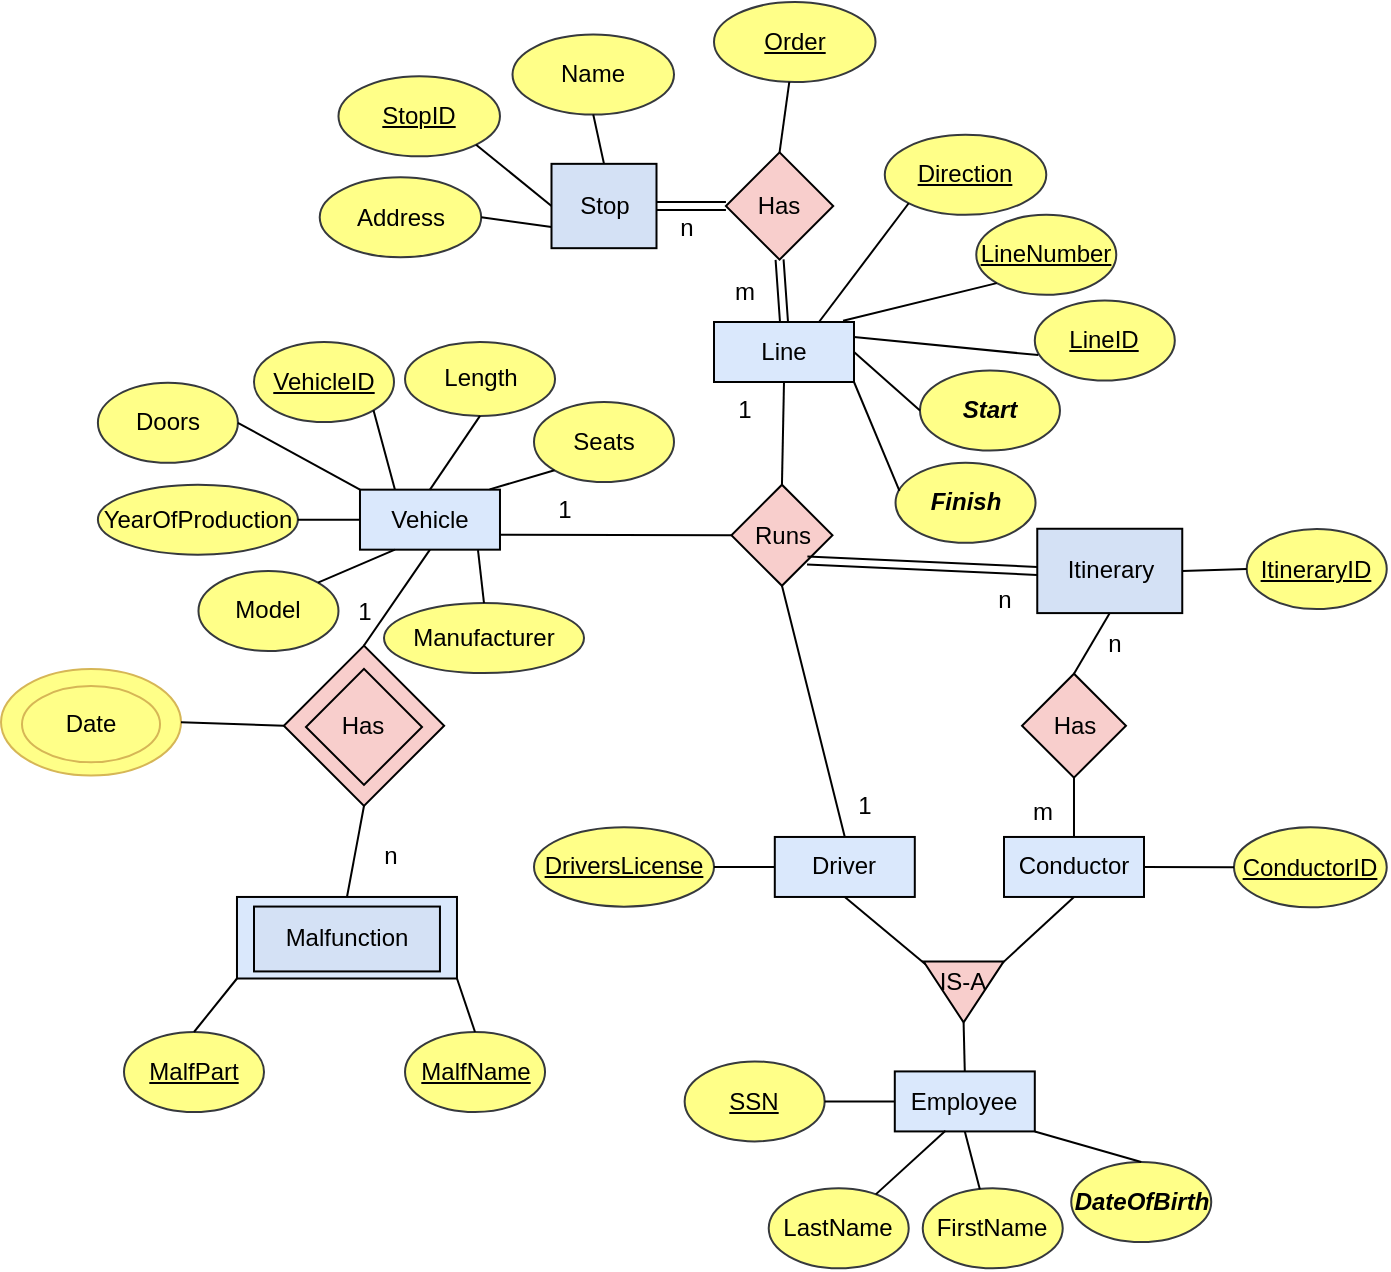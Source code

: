 <mxfile version="20.5.3" type="github">
  <diagram name="Page-1" id="74e2e168-ea6b-b213-b513-2b3c1d86103e">
    <mxGraphModel dx="1325" dy="723" grid="1" gridSize="10" guides="1" tooltips="1" connect="1" arrows="0" fold="1" page="1" pageScale="1" pageWidth="1600" pageHeight="1200" background="#ffffff" math="0" shadow="0">
      <root>
        <mxCell id="0" />
        <mxCell id="1" parent="0" />
        <mxCell id="HmJBXzKP4UorLu8lC6kb-36" value="" style="whiteSpace=wrap;html=1;aspect=fixed;fillColor=#f8cecc;rotation=45;strokeColor=default;" parent="1" vertex="1">
          <mxGeometry x="416.66" y="473.51" width="56.67" height="56.67" as="geometry" />
        </mxCell>
        <mxCell id="HmJBXzKP4UorLu8lC6kb-35" value="" style="rounded=0;whiteSpace=wrap;html=1;fillColor=#dae8fc;strokeColor=default;" parent="1" vertex="1">
          <mxGeometry x="381.49" y="587.48" width="110" height="40.77" as="geometry" />
        </mxCell>
        <mxCell id="q-5dR2rf6Rrt_ZmlFBHn-15" value="" style="ellipse;whiteSpace=wrap;html=1;fillColor=#FFFF88;strokeColor=#d6b656;" parent="1" vertex="1">
          <mxGeometry x="263.51" y="473.51" width="90" height="53.26" as="geometry" />
        </mxCell>
        <mxCell id="RQqygvgA-cGsSz0pc4jh-1" value="&lt;div&gt;Vehicle&lt;/div&gt;" style="rounded=0;whiteSpace=wrap;html=1;fillColor=#dae8fc;strokeColor=default;" parent="1" vertex="1">
          <mxGeometry x="442.99" y="383.83" width="70" height="30" as="geometry" />
        </mxCell>
        <mxCell id="RQqygvgA-cGsSz0pc4jh-5" value="&lt;div&gt;Driver&lt;/div&gt;" style="rounded=0;whiteSpace=wrap;html=1;fillColor=#dae8fc;strokeColor=default;" parent="1" vertex="1">
          <mxGeometry x="650.4" y="557.48" width="70" height="30" as="geometry" />
        </mxCell>
        <mxCell id="RQqygvgA-cGsSz0pc4jh-11" value="&lt;div&gt;Line&lt;/div&gt;" style="rounded=0;whiteSpace=wrap;html=1;fillColor=#dae8fc;strokeColor=default;" parent="1" vertex="1">
          <mxGeometry x="620" y="300" width="70" height="30" as="geometry" />
        </mxCell>
        <mxCell id="0TpY3zneYbciwW2qCHmm-39" value="" style="shape=link;html=1;rounded=0;exitX=1;exitY=0.5;exitDx=0;exitDy=0;entryX=0;entryY=1;entryDx=0;entryDy=0;" parent="1" source="0TpY3zneYbciwW2qCHmm-101" target="0TpY3zneYbciwW2qCHmm-139" edge="1">
          <mxGeometry width="100" relative="1" as="geometry">
            <mxPoint x="718.65" y="165.53" as="sourcePoint" />
            <mxPoint x="580" y="180" as="targetPoint" />
          </mxGeometry>
        </mxCell>
        <mxCell id="0TpY3zneYbciwW2qCHmm-51" value="n" style="text;html=1;align=center;verticalAlign=middle;resizable=0;points=[];autosize=1;strokeColor=none;fillColor=none;" parent="1" vertex="1">
          <mxGeometry x="591.25" y="237.66" width="30" height="30" as="geometry" />
        </mxCell>
        <mxCell id="0TpY3zneYbciwW2qCHmm-54" value="m" style="text;html=1;align=center;verticalAlign=middle;resizable=0;points=[];autosize=1;strokeColor=none;fillColor=none;" parent="1" vertex="1">
          <mxGeometry x="620.4" y="270.0" width="30" height="30" as="geometry" />
        </mxCell>
        <mxCell id="0TpY3zneYbciwW2qCHmm-87" value="Itinerary" style="rounded=0;whiteSpace=wrap;html=1;fillColor=#D4E1F5;" parent="1" vertex="1">
          <mxGeometry x="781.63" y="403.38" width="72.5" height="42.17" as="geometry" />
        </mxCell>
        <mxCell id="0TpY3zneYbciwW2qCHmm-93" value="Malfunction" style="rounded=0;whiteSpace=wrap;html=1;fillColor=#D4E1F5;" parent="1" vertex="1">
          <mxGeometry x="390.0" y="592.28" width="92.98" height="32.43" as="geometry" />
        </mxCell>
        <mxCell id="0TpY3zneYbciwW2qCHmm-101" value="Stop" style="rounded=0;whiteSpace=wrap;html=1;fillColor=#D4E1F5;" parent="1" vertex="1">
          <mxGeometry x="538.75" y="220.92" width="52.5" height="42.17" as="geometry" />
        </mxCell>
        <mxCell id="0TpY3zneYbciwW2qCHmm-136" value="" style="whiteSpace=wrap;html=1;aspect=fixed;fillColor=#f8cecc;rotation=45;strokeColor=default;" parent="1" vertex="1">
          <mxGeometry x="636.11" y="388.76" width="35.73" height="35.73" as="geometry" />
        </mxCell>
        <mxCell id="0TpY3zneYbciwW2qCHmm-137" value="Runs" style="text;html=1;align=center;verticalAlign=middle;resizable=0;points=[];autosize=1;strokeColor=none;fillColor=none;" parent="1" vertex="1">
          <mxGeometry x="628.97" y="391.62" width="50" height="30" as="geometry" />
        </mxCell>
        <mxCell id="0TpY3zneYbciwW2qCHmm-139" value="" style="whiteSpace=wrap;html=1;aspect=fixed;fillColor=#f8cecc;rotation=45;strokeColor=default;" parent="1" vertex="1">
          <mxGeometry x="633.82" y="223.04" width="37.93" height="37.93" as="geometry" />
        </mxCell>
        <mxCell id="0TpY3zneYbciwW2qCHmm-142" value="Has" style="text;html=1;align=center;verticalAlign=middle;resizable=0;points=[];autosize=1;strokeColor=none;fillColor=none;" parent="1" vertex="1">
          <mxGeometry x="631.84" y="227.01" width="40" height="30" as="geometry" />
        </mxCell>
        <mxCell id="0TpY3zneYbciwW2qCHmm-144" value="" style="whiteSpace=wrap;html=1;aspect=fixed;fillColor=#f8cecc;rotation=45;strokeColor=default;" parent="1" vertex="1">
          <mxGeometry x="424.48" y="481.95" width="41.03" height="41.03" as="geometry" />
        </mxCell>
        <mxCell id="0TpY3zneYbciwW2qCHmm-146" value="Has" style="text;html=1;align=center;verticalAlign=middle;resizable=0;points=[];autosize=1;strokeColor=none;fillColor=none;" parent="1" vertex="1">
          <mxGeometry x="424.48" y="486.84" width="40" height="30" as="geometry" />
        </mxCell>
        <mxCell id="0TpY3zneYbciwW2qCHmm-174" value="&lt;u&gt;MalfPart&lt;/u&gt;" style="ellipse;whiteSpace=wrap;html=1;fillColor=#ffff88;strokeColor=#36393d;" parent="1" vertex="1">
          <mxGeometry x="325.0" y="655.0" width="70" height="40" as="geometry" />
        </mxCell>
        <mxCell id="0TpY3zneYbciwW2qCHmm-176" value="" style="endArrow=none;html=1;rounded=0;entryX=0;entryY=1;entryDx=0;entryDy=0;exitX=0.5;exitY=0;exitDx=0;exitDy=0;" parent="1" source="0TpY3zneYbciwW2qCHmm-174" target="HmJBXzKP4UorLu8lC6kb-35" edge="1">
          <mxGeometry width="50" height="50" relative="1" as="geometry">
            <mxPoint x="360" y="680" as="sourcePoint" />
            <mxPoint x="330" y="640" as="targetPoint" />
          </mxGeometry>
        </mxCell>
        <mxCell id="0TpY3zneYbciwW2qCHmm-177" value="&lt;u&gt;MalfName&lt;/u&gt;" style="ellipse;whiteSpace=wrap;html=1;fillColor=#ffff88;strokeColor=#36393d;" parent="1" vertex="1">
          <mxGeometry x="465.51" y="655.0" width="70" height="40" as="geometry" />
        </mxCell>
        <mxCell id="0TpY3zneYbciwW2qCHmm-179" value="" style="endArrow=none;html=1;rounded=0;entryX=1;entryY=1;entryDx=0;entryDy=0;exitX=0.5;exitY=0;exitDx=0;exitDy=0;" parent="1" source="0TpY3zneYbciwW2qCHmm-177" target="HmJBXzKP4UorLu8lC6kb-35" edge="1">
          <mxGeometry width="50" height="50" relative="1" as="geometry">
            <mxPoint x="434.59" y="768.58" as="sourcePoint" />
            <mxPoint x="466.67" y="775.56" as="targetPoint" />
          </mxGeometry>
        </mxCell>
        <mxCell id="0TpY3zneYbciwW2qCHmm-207" value="&lt;u&gt;VehicleID&lt;/u&gt;" style="ellipse;whiteSpace=wrap;html=1;fillColor=#ffff88;strokeColor=#36393d;" parent="1" vertex="1">
          <mxGeometry x="390.0" y="310.0" width="70" height="40" as="geometry" />
        </mxCell>
        <mxCell id="0TpY3zneYbciwW2qCHmm-209" value="" style="endArrow=none;html=1;rounded=0;exitX=1;exitY=1;exitDx=0;exitDy=0;entryX=0.25;entryY=0;entryDx=0;entryDy=0;" parent="1" source="0TpY3zneYbciwW2qCHmm-207" target="RQqygvgA-cGsSz0pc4jh-1" edge="1">
          <mxGeometry width="50" height="50" relative="1" as="geometry">
            <mxPoint x="399.69" y="432.73" as="sourcePoint" />
            <mxPoint x="180" y="320" as="targetPoint" />
          </mxGeometry>
        </mxCell>
        <mxCell id="0TpY3zneYbciwW2qCHmm-210" value="Doors" style="ellipse;whiteSpace=wrap;html=1;fillColor=#ffff88;strokeColor=#36393d;" parent="1" vertex="1">
          <mxGeometry x="311.95" y="330.39" width="70" height="40" as="geometry" />
        </mxCell>
        <mxCell id="0TpY3zneYbciwW2qCHmm-212" value="" style="endArrow=none;html=1;rounded=0;exitX=1;exitY=0.5;exitDx=0;exitDy=0;entryX=0;entryY=0;entryDx=0;entryDy=0;" parent="1" source="0TpY3zneYbciwW2qCHmm-210" target="RQqygvgA-cGsSz0pc4jh-1" edge="1">
          <mxGeometry width="50" height="50" relative="1" as="geometry">
            <mxPoint x="534.95" y="436.18" as="sourcePoint" />
            <mxPoint x="500" y="380" as="targetPoint" />
          </mxGeometry>
        </mxCell>
        <mxCell id="0TpY3zneYbciwW2qCHmm-213" value="YearOfProduction" style="ellipse;whiteSpace=wrap;html=1;fillColor=#ffff88;strokeColor=#36393d;" parent="1" vertex="1">
          <mxGeometry x="311.95" y="381.33" width="100" height="35" as="geometry" />
        </mxCell>
        <mxCell id="0TpY3zneYbciwW2qCHmm-215" value="" style="endArrow=none;html=1;rounded=0;entryX=0;entryY=0.5;entryDx=0;entryDy=0;exitX=1;exitY=0.5;exitDx=0;exitDy=0;" parent="1" source="0TpY3zneYbciwW2qCHmm-213" target="RQqygvgA-cGsSz0pc4jh-1" edge="1">
          <mxGeometry width="50" height="50" relative="1" as="geometry">
            <mxPoint x="370" y="430" as="sourcePoint" />
            <mxPoint x="520" y="410" as="targetPoint" />
          </mxGeometry>
        </mxCell>
        <mxCell id="0TpY3zneYbciwW2qCHmm-216" value="Length" style="ellipse;whiteSpace=wrap;html=1;fillColor=#ffff88;strokeColor=#36393d;" parent="1" vertex="1">
          <mxGeometry x="465.51" y="310" width="75" height="36.96" as="geometry" />
        </mxCell>
        <mxCell id="0TpY3zneYbciwW2qCHmm-218" value="" style="endArrow=none;html=1;rounded=0;entryX=0.5;entryY=0;entryDx=0;entryDy=0;exitX=0.5;exitY=1;exitDx=0;exitDy=0;" parent="1" source="0TpY3zneYbciwW2qCHmm-216" target="RQqygvgA-cGsSz0pc4jh-1" edge="1">
          <mxGeometry width="50" height="50" relative="1" as="geometry">
            <mxPoint x="450" y="320" as="sourcePoint" />
            <mxPoint x="370" y="460" as="targetPoint" />
          </mxGeometry>
        </mxCell>
        <mxCell id="0TpY3zneYbciwW2qCHmm-219" value="Seats" style="ellipse;whiteSpace=wrap;html=1;fillColor=#ffff88;strokeColor=#36393d;" parent="1" vertex="1">
          <mxGeometry x="530.0" y="340" width="70" height="40" as="geometry" />
        </mxCell>
        <mxCell id="0TpY3zneYbciwW2qCHmm-221" value="" style="endArrow=none;html=1;rounded=0;exitX=0;exitY=1;exitDx=0;exitDy=0;entryX=0.926;entryY=-0.005;entryDx=0;entryDy=0;entryPerimeter=0;" parent="1" source="0TpY3zneYbciwW2qCHmm-219" target="RQqygvgA-cGsSz0pc4jh-1" edge="1">
          <mxGeometry width="50" height="50" relative="1" as="geometry">
            <mxPoint x="525.17" y="363.87" as="sourcePoint" />
            <mxPoint x="510" y="440" as="targetPoint" />
          </mxGeometry>
        </mxCell>
        <mxCell id="0TpY3zneYbciwW2qCHmm-222" value="Model" style="ellipse;whiteSpace=wrap;html=1;fillColor=#ffff88;strokeColor=#36393d;" parent="1" vertex="1">
          <mxGeometry x="362.24" y="424.49" width="70" height="40" as="geometry" />
        </mxCell>
        <mxCell id="0TpY3zneYbciwW2qCHmm-224" value="" style="endArrow=none;html=1;rounded=0;exitX=1;exitY=0;exitDx=0;exitDy=0;entryX=0.25;entryY=1;entryDx=0;entryDy=0;" parent="1" source="0TpY3zneYbciwW2qCHmm-222" target="RQqygvgA-cGsSz0pc4jh-1" edge="1">
          <mxGeometry width="50" height="50" relative="1" as="geometry">
            <mxPoint x="469.49" y="307.77" as="sourcePoint" />
            <mxPoint x="530.49" y="300.27" as="targetPoint" />
          </mxGeometry>
        </mxCell>
        <mxCell id="0TpY3zneYbciwW2qCHmm-228" value="&lt;u&gt;LineID&lt;/u&gt;" style="ellipse;whiteSpace=wrap;html=1;fillColor=#ffff88;strokeColor=#36393d;" parent="1" vertex="1">
          <mxGeometry x="780.4" y="289.24" width="70" height="40" as="geometry" />
        </mxCell>
        <mxCell id="0TpY3zneYbciwW2qCHmm-230" value="" style="endArrow=none;html=1;rounded=0;exitX=0.025;exitY=0.683;exitDx=0;exitDy=0;exitPerimeter=0;entryX=1;entryY=0.25;entryDx=0;entryDy=0;" parent="1" source="0TpY3zneYbciwW2qCHmm-228" target="RQqygvgA-cGsSz0pc4jh-11" edge="1">
          <mxGeometry width="50" height="50" relative="1" as="geometry">
            <mxPoint x="1021.3" y="316.19" as="sourcePoint" />
            <mxPoint x="990" y="330" as="targetPoint" />
          </mxGeometry>
        </mxCell>
        <mxCell id="0TpY3zneYbciwW2qCHmm-231" value="&lt;i&gt;&lt;b&gt;Start&lt;/b&gt;&lt;/i&gt;" style="ellipse;whiteSpace=wrap;html=1;fillColor=#ffff88;strokeColor=#36393d;" parent="1" vertex="1">
          <mxGeometry x="722.99" y="324.24" width="70" height="40" as="geometry" />
        </mxCell>
        <mxCell id="0TpY3zneYbciwW2qCHmm-235" value="" style="endArrow=none;html=1;rounded=0;exitX=1;exitY=0.5;exitDx=0;exitDy=0;entryX=0;entryY=0.5;entryDx=0;entryDy=0;" parent="1" source="RQqygvgA-cGsSz0pc4jh-11" target="0TpY3zneYbciwW2qCHmm-231" edge="1">
          <mxGeometry width="50" height="50" relative="1" as="geometry">
            <mxPoint x="1007.5" y="371.03" as="sourcePoint" />
            <mxPoint x="892.045" y="492.77" as="targetPoint" />
          </mxGeometry>
        </mxCell>
        <mxCell id="0TpY3zneYbciwW2qCHmm-236" value="&lt;i&gt;&lt;b&gt;Finish&lt;/b&gt;&lt;/i&gt;" style="ellipse;whiteSpace=wrap;html=1;fillColor=#ffff88;strokeColor=#36393d;" parent="1" vertex="1">
          <mxGeometry x="710.77" y="370.39" width="70" height="40" as="geometry" />
        </mxCell>
        <mxCell id="0TpY3zneYbciwW2qCHmm-238" value="" style="endArrow=none;html=1;rounded=0;exitX=1;exitY=1;exitDx=0;exitDy=0;entryX=0.028;entryY=0.352;entryDx=0;entryDy=0;entryPerimeter=0;" parent="1" source="RQqygvgA-cGsSz0pc4jh-11" target="0TpY3zneYbciwW2qCHmm-236" edge="1">
          <mxGeometry width="50" height="50" relative="1" as="geometry">
            <mxPoint x="1007.5" y="386.03" as="sourcePoint" />
            <mxPoint x="1047.5" y="432.77" as="targetPoint" />
          </mxGeometry>
        </mxCell>
        <mxCell id="0TpY3zneYbciwW2qCHmm-239" value="Address" style="ellipse;whiteSpace=wrap;html=1;fillColor=#ffff88;strokeColor=#36393d;" parent="1" vertex="1">
          <mxGeometry x="422.86" y="227.66" width="80.75" height="40" as="geometry" />
        </mxCell>
        <mxCell id="0TpY3zneYbciwW2qCHmm-242" value="" style="endArrow=none;html=1;rounded=0;entryX=0;entryY=0.75;entryDx=0;entryDy=0;exitX=1;exitY=0.5;exitDx=0;exitDy=0;" parent="1" source="0TpY3zneYbciwW2qCHmm-239" target="0TpY3zneYbciwW2qCHmm-101" edge="1">
          <mxGeometry width="50" height="50" relative="1" as="geometry">
            <mxPoint x="569.86" y="298.23" as="sourcePoint" />
            <mxPoint x="531.17" y="247.518" as="targetPoint" />
            <Array as="points" />
          </mxGeometry>
        </mxCell>
        <mxCell id="0TpY3zneYbciwW2qCHmm-245" value="Name" style="ellipse;whiteSpace=wrap;html=1;fillColor=#ffff88;strokeColor=#36393d;" parent="1" vertex="1">
          <mxGeometry x="519.25" y="156.28" width="80.75" height="40" as="geometry" />
        </mxCell>
        <mxCell id="0TpY3zneYbciwW2qCHmm-246" value="" style="endArrow=none;html=1;rounded=0;exitX=0.5;exitY=1;exitDx=0;exitDy=0;entryX=0.5;entryY=0;entryDx=0;entryDy=0;" parent="1" source="0TpY3zneYbciwW2qCHmm-245" target="0TpY3zneYbciwW2qCHmm-101" edge="1">
          <mxGeometry width="50" height="50" relative="1" as="geometry">
            <mxPoint x="606.545" y="172.21" as="sourcePoint" />
            <mxPoint x="581.17" y="202.49" as="targetPoint" />
          </mxGeometry>
        </mxCell>
        <mxCell id="0TpY3zneYbciwW2qCHmm-252" value="&lt;u&gt;LineNumber&lt;/u&gt;" style="ellipse;whiteSpace=wrap;html=1;fillColor=#ffff88;strokeColor=#36393d;" parent="1" vertex="1">
          <mxGeometry x="751.14" y="246.42" width="70" height="40" as="geometry" />
        </mxCell>
        <mxCell id="0TpY3zneYbciwW2qCHmm-254" value="" style="endArrow=none;html=1;rounded=0;exitX=0.922;exitY=-0.02;exitDx=0;exitDy=0;entryX=0;entryY=1;entryDx=0;entryDy=0;exitPerimeter=0;" parent="1" source="RQqygvgA-cGsSz0pc4jh-11" target="0TpY3zneYbciwW2qCHmm-252" edge="1">
          <mxGeometry width="50" height="50" relative="1" as="geometry">
            <mxPoint x="990.0" y="356.03" as="sourcePoint" />
            <mxPoint x="1017.5" y="282.77" as="targetPoint" />
          </mxGeometry>
        </mxCell>
        <mxCell id="d3BmBWNLOanZxxIphsaY-26" value="1" style="text;html=1;align=center;verticalAlign=middle;resizable=0;points=[];autosize=1;strokeColor=none;fillColor=none;" parent="1" vertex="1">
          <mxGeometry x="620" y="329.24" width="30" height="30" as="geometry" />
        </mxCell>
        <mxCell id="d3BmBWNLOanZxxIphsaY-28" value="1" style="text;html=1;align=center;verticalAlign=middle;resizable=0;points=[];autosize=1;strokeColor=none;fillColor=none;" parent="1" vertex="1">
          <mxGeometry x="680.4" y="527.48" width="30" height="30" as="geometry" />
        </mxCell>
        <mxCell id="d3BmBWNLOanZxxIphsaY-32" value="1" style="text;html=1;align=center;verticalAlign=middle;resizable=0;points=[];autosize=1;strokeColor=none;fillColor=none;" parent="1" vertex="1">
          <mxGeometry x="530" y="379.09" width="30" height="30" as="geometry" />
        </mxCell>
        <mxCell id="d3BmBWNLOanZxxIphsaY-34" value="Date" style="ellipse;whiteSpace=wrap;html=1;fillColor=#FFFF88;strokeColor=#d6b656;" parent="1" vertex="1">
          <mxGeometry x="274" y="482.06" width="69.02" height="38.02" as="geometry" />
        </mxCell>
        <mxCell id="q-5dR2rf6Rrt_ZmlFBHn-3" value="&lt;u&gt;StopID&lt;/u&gt;" style="ellipse;whiteSpace=wrap;html=1;fillColor=#ffff88;strokeColor=#36393d;" parent="1" vertex="1">
          <mxGeometry x="432.24" y="177.13" width="80.75" height="40" as="geometry" />
        </mxCell>
        <mxCell id="q-5dR2rf6Rrt_ZmlFBHn-4" value="" style="endArrow=none;html=1;rounded=0;exitX=1;exitY=1;exitDx=0;exitDy=0;entryX=0;entryY=0.5;entryDx=0;entryDy=0;" parent="1" source="q-5dR2rf6Rrt_ZmlFBHn-3" target="0TpY3zneYbciwW2qCHmm-101" edge="1">
          <mxGeometry width="50" height="50" relative="1" as="geometry">
            <mxPoint x="411.17" y="152.49" as="sourcePoint" />
            <mxPoint x="510.62" y="236.28" as="targetPoint" />
          </mxGeometry>
        </mxCell>
        <mxCell id="q-5dR2rf6Rrt_ZmlFBHn-5" value="&lt;u&gt;Direction&lt;/u&gt;" style="ellipse;whiteSpace=wrap;html=1;fillColor=#ffff88;strokeColor=#36393d;" parent="1" vertex="1">
          <mxGeometry x="705.39" y="206.42" width="80.75" height="40" as="geometry" />
        </mxCell>
        <mxCell id="q-5dR2rf6Rrt_ZmlFBHn-6" value="" style="endArrow=none;html=1;rounded=0;exitX=0;exitY=1;exitDx=0;exitDy=0;entryX=0.75;entryY=0;entryDx=0;entryDy=0;" parent="1" source="q-5dR2rf6Rrt_ZmlFBHn-5" target="RQqygvgA-cGsSz0pc4jh-11" edge="1">
          <mxGeometry width="50" height="50" relative="1" as="geometry">
            <mxPoint x="730" y="250" as="sourcePoint" />
            <mxPoint x="824.545" y="330" as="targetPoint" />
          </mxGeometry>
        </mxCell>
        <mxCell id="q-5dR2rf6Rrt_ZmlFBHn-25" value="&lt;u&gt;Order&lt;/u&gt;" style="ellipse;whiteSpace=wrap;html=1;fillColor=#ffff88;strokeColor=#36393d;" parent="1" vertex="1">
          <mxGeometry x="620" y="140" width="80.75" height="40" as="geometry" />
        </mxCell>
        <mxCell id="q-5dR2rf6Rrt_ZmlFBHn-26" value="" style="endArrow=none;html=1;rounded=0;entryX=0;entryY=0;entryDx=0;entryDy=0;" parent="1" source="q-5dR2rf6Rrt_ZmlFBHn-25" target="0TpY3zneYbciwW2qCHmm-139" edge="1">
          <mxGeometry width="50" height="50" relative="1" as="geometry">
            <mxPoint x="850" y="220" as="sourcePoint" />
            <mxPoint x="946.299" y="191.172" as="targetPoint" />
          </mxGeometry>
        </mxCell>
        <mxCell id="q-5dR2rf6Rrt_ZmlFBHn-42" value="" style="endArrow=none;html=1;rounded=0;exitX=1;exitY=0.75;exitDx=0;exitDy=0;entryX=0;entryY=1;entryDx=0;entryDy=0;" parent="1" source="RQqygvgA-cGsSz0pc4jh-1" target="0TpY3zneYbciwW2qCHmm-136" edge="1">
          <mxGeometry width="50" height="50" relative="1" as="geometry">
            <mxPoint x="600" y="460" as="sourcePoint" />
            <mxPoint x="605.345" y="405.77" as="targetPoint" />
          </mxGeometry>
        </mxCell>
        <mxCell id="q-5dR2rf6Rrt_ZmlFBHn-43" value="" style="endArrow=none;html=1;rounded=0;exitX=0.5;exitY=0;exitDx=0;exitDy=0;entryX=1;entryY=1;entryDx=0;entryDy=0;" parent="1" source="RQqygvgA-cGsSz0pc4jh-5" target="0TpY3zneYbciwW2qCHmm-136" edge="1">
          <mxGeometry width="50" height="50" relative="1" as="geometry">
            <mxPoint x="880" y="420" as="sourcePoint" />
            <mxPoint x="655.38" y="455.805" as="targetPoint" />
          </mxGeometry>
        </mxCell>
        <mxCell id="q-5dR2rf6Rrt_ZmlFBHn-45" value="" style="endArrow=none;html=1;rounded=0;exitX=0.5;exitY=0;exitDx=0;exitDy=0;entryX=1;entryY=1;entryDx=0;entryDy=0;" parent="1" source="HmJBXzKP4UorLu8lC6kb-35" target="HmJBXzKP4UorLu8lC6kb-36" edge="1">
          <mxGeometry width="50" height="50" relative="1" as="geometry">
            <mxPoint x="334.87" y="543.49" as="sourcePoint" />
            <mxPoint x="314.87" y="593.49" as="targetPoint" />
          </mxGeometry>
        </mxCell>
        <mxCell id="EAB3FD5IdC2GCaHuTysi-1" value="" style="shape=link;html=1;rounded=0;exitX=0.5;exitY=0;exitDx=0;exitDy=0;entryX=1;entryY=1;entryDx=0;entryDy=0;" parent="1" source="RQqygvgA-cGsSz0pc4jh-11" target="0TpY3zneYbciwW2qCHmm-139" edge="1">
          <mxGeometry width="100" relative="1" as="geometry">
            <mxPoint x="850.6" y="221.89" as="sourcePoint" />
            <mxPoint x="912.477" y="230.993" as="targetPoint" />
          </mxGeometry>
        </mxCell>
        <mxCell id="SNI_A5kowerue-zHwEvD-3" value="n" style="text;html=1;align=center;verticalAlign=middle;resizable=0;points=[];autosize=1;strokeColor=none;fillColor=none;" parent="1" vertex="1">
          <mxGeometry x="442.99" y="551.87" width="30" height="30" as="geometry" />
        </mxCell>
        <mxCell id="h1apoYz8f5HYEgKI0ojq-2" value="" style="shape=link;html=1;rounded=0;exitX=0;exitY=0.5;exitDx=0;exitDy=0;entryX=1;entryY=0.5;entryDx=0;entryDy=0;" parent="1" source="0TpY3zneYbciwW2qCHmm-87" target="0TpY3zneYbciwW2qCHmm-136" edge="1">
          <mxGeometry width="100" relative="1" as="geometry">
            <mxPoint x="780" y="450" as="sourcePoint" />
            <mxPoint x="700" y="440" as="targetPoint" />
          </mxGeometry>
        </mxCell>
        <mxCell id="h1apoYz8f5HYEgKI0ojq-3" value="&lt;u&gt;ItineraryID&lt;/u&gt;" style="ellipse;whiteSpace=wrap;html=1;fillColor=#ffff88;strokeColor=#36393d;" parent="1" vertex="1">
          <mxGeometry x="886.37" y="403.51" width="70" height="40" as="geometry" />
        </mxCell>
        <mxCell id="SupxcgUVzwJZug-UAaTJ-1" value="Manufacturer" style="ellipse;whiteSpace=wrap;html=1;fillColor=#ffff88;strokeColor=#36393d;" parent="1" vertex="1">
          <mxGeometry x="455.0" y="440.55" width="100" height="35" as="geometry" />
        </mxCell>
        <mxCell id="SupxcgUVzwJZug-UAaTJ-2" value="" style="endArrow=none;html=1;rounded=0;exitX=0.5;exitY=0;exitDx=0;exitDy=0;entryX=0.843;entryY=1.006;entryDx=0;entryDy=0;entryPerimeter=0;" parent="1" source="SupxcgUVzwJZug-UAaTJ-1" target="RQqygvgA-cGsSz0pc4jh-1" edge="1">
          <mxGeometry width="50" height="50" relative="1" as="geometry">
            <mxPoint x="560" y="500" as="sourcePoint" />
            <mxPoint x="654.545" y="580" as="targetPoint" />
          </mxGeometry>
        </mxCell>
        <mxCell id="HmJBXzKP4UorLu8lC6kb-2" value="n" style="text;html=1;align=center;verticalAlign=middle;resizable=0;points=[];autosize=1;strokeColor=none;fillColor=none;" parent="1" vertex="1">
          <mxGeometry x="805" y="445.55" width="30" height="30" as="geometry" />
        </mxCell>
        <mxCell id="HmJBXzKP4UorLu8lC6kb-3" value="Employee" style="rounded=0;whiteSpace=wrap;html=1;fillColor=#dae8fc;strokeColor=default;" parent="1" vertex="1">
          <mxGeometry x="710.4" y="674.71" width="70" height="30" as="geometry" />
        </mxCell>
        <mxCell id="HmJBXzKP4UorLu8lC6kb-4" value="&lt;u&gt;SSN&lt;/u&gt;" style="ellipse;whiteSpace=wrap;html=1;fillColor=#ffff88;strokeColor=#36393d;" parent="1" vertex="1">
          <mxGeometry x="605.32" y="669.71" width="70" height="40" as="geometry" />
        </mxCell>
        <mxCell id="HmJBXzKP4UorLu8lC6kb-5" value="" style="endArrow=none;html=1;rounded=0;entryX=0;entryY=0.5;entryDx=0;entryDy=0;exitX=1;exitY=0.5;exitDx=0;exitDy=0;" parent="1" source="HmJBXzKP4UorLu8lC6kb-4" target="HmJBXzKP4UorLu8lC6kb-3" edge="1">
          <mxGeometry width="50" height="50" relative="1" as="geometry">
            <mxPoint x="638.14" y="737.93" as="sourcePoint" />
            <mxPoint x="682.71" y="807.93" as="targetPoint" />
          </mxGeometry>
        </mxCell>
        <mxCell id="HmJBXzKP4UorLu8lC6kb-6" value="FirstName" style="ellipse;whiteSpace=wrap;html=1;fillColor=#ffff88;strokeColor=#36393d;" parent="1" vertex="1">
          <mxGeometry x="724.37" y="733.15" width="70" height="40" as="geometry" />
        </mxCell>
        <mxCell id="HmJBXzKP4UorLu8lC6kb-7" value="" style="endArrow=none;html=1;rounded=0;exitX=0.408;exitY=0.011;exitDx=0;exitDy=0;exitPerimeter=0;entryX=0.5;entryY=1;entryDx=0;entryDy=0;" parent="1" source="HmJBXzKP4UorLu8lC6kb-6" target="HmJBXzKP4UorLu8lC6kb-3" edge="1">
          <mxGeometry width="50" height="50" relative="1" as="geometry">
            <mxPoint x="719.57" y="740.3" as="sourcePoint" />
            <mxPoint x="743.82" y="720.05" as="targetPoint" />
          </mxGeometry>
        </mxCell>
        <mxCell id="HmJBXzKP4UorLu8lC6kb-8" value="LastName" style="ellipse;whiteSpace=wrap;html=1;fillColor=#ffff88;strokeColor=#36393d;" parent="1" vertex="1">
          <mxGeometry x="647.36" y="733.15" width="70" height="40" as="geometry" />
        </mxCell>
        <mxCell id="HmJBXzKP4UorLu8lC6kb-9" value="" style="endArrow=none;html=1;rounded=0;entryX=0.362;entryY=0.987;entryDx=0;entryDy=0;entryPerimeter=0;" parent="1" source="HmJBXzKP4UorLu8lC6kb-8" target="HmJBXzKP4UorLu8lC6kb-3" edge="1">
          <mxGeometry width="50" height="50" relative="1" as="geometry">
            <mxPoint x="736.15" y="787.36" as="sourcePoint" />
            <mxPoint x="726.15" y="727.36" as="targetPoint" />
          </mxGeometry>
        </mxCell>
        <mxCell id="HmJBXzKP4UorLu8lC6kb-10" value="&lt;b&gt;&lt;i&gt;DateOfBirth&lt;/i&gt;&lt;/b&gt;" style="ellipse;whiteSpace=wrap;html=1;fillColor=#ffff88;strokeColor=#36393d;" parent="1" vertex="1">
          <mxGeometry x="798.62" y="720" width="70" height="40" as="geometry" />
        </mxCell>
        <mxCell id="HmJBXzKP4UorLu8lC6kb-11" value="" style="endArrow=none;html=1;rounded=0;entryX=1;entryY=1;entryDx=0;entryDy=0;exitX=0.5;exitY=0;exitDx=0;exitDy=0;" parent="1" source="HmJBXzKP4UorLu8lC6kb-10" target="HmJBXzKP4UorLu8lC6kb-3" edge="1">
          <mxGeometry width="50" height="50" relative="1" as="geometry">
            <mxPoint x="769.57" y="808.18" as="sourcePoint" />
            <mxPoint x="793.82" y="787.93" as="targetPoint" />
          </mxGeometry>
        </mxCell>
        <mxCell id="HmJBXzKP4UorLu8lC6kb-15" value="" style="triangle;whiteSpace=wrap;html=1;rotation=90;fillColor=#f8cecc;strokeColor=default;" parent="1" vertex="1">
          <mxGeometry x="729.6" y="615" width="30.4" height="40" as="geometry" />
        </mxCell>
        <mxCell id="HmJBXzKP4UorLu8lC6kb-16" value="IS-A" style="text;html=1;align=center;verticalAlign=middle;resizable=0;points=[];autosize=1;strokeColor=none;fillColor=none;" parent="1" vertex="1">
          <mxGeometry x="718.62" y="615" width="50" height="30" as="geometry" />
        </mxCell>
        <mxCell id="HmJBXzKP4UorLu8lC6kb-18" value="" style="endArrow=none;html=1;rounded=0;exitX=0.5;exitY=0;exitDx=0;exitDy=0;entryX=1;entryY=0.5;entryDx=0;entryDy=0;" parent="1" source="HmJBXzKP4UorLu8lC6kb-3" target="HmJBXzKP4UorLu8lC6kb-15" edge="1">
          <mxGeometry width="50" height="50" relative="1" as="geometry">
            <mxPoint x="850" y="600" as="sourcePoint" />
            <mxPoint x="944.545" y="680" as="targetPoint" />
          </mxGeometry>
        </mxCell>
        <mxCell id="HmJBXzKP4UorLu8lC6kb-19" value="Conductor" style="rounded=0;whiteSpace=wrap;html=1;fillColor=#dae8fc;strokeColor=default;" parent="1" vertex="1">
          <mxGeometry x="765" y="557.48" width="70" height="30" as="geometry" />
        </mxCell>
        <mxCell id="HmJBXzKP4UorLu8lC6kb-20" value="" style="endArrow=none;html=1;rounded=0;entryX=0.044;entryY=0.977;entryDx=0;entryDy=0;entryPerimeter=0;exitX=0.5;exitY=1;exitDx=0;exitDy=0;" parent="1" source="RQqygvgA-cGsSz0pc4jh-5" target="HmJBXzKP4UorLu8lC6kb-15" edge="1">
          <mxGeometry width="50" height="50" relative="1" as="geometry">
            <mxPoint x="790" y="540" as="sourcePoint" />
            <mxPoint x="884.545" y="620" as="targetPoint" />
          </mxGeometry>
        </mxCell>
        <mxCell id="HmJBXzKP4UorLu8lC6kb-21" value="" style="endArrow=none;html=1;rounded=0;exitX=0.021;exitY=0.013;exitDx=0;exitDy=0;exitPerimeter=0;entryX=0.5;entryY=1;entryDx=0;entryDy=0;" parent="1" source="HmJBXzKP4UorLu8lC6kb-15" target="HmJBXzKP4UorLu8lC6kb-19" edge="1">
          <mxGeometry width="50" height="50" relative="1" as="geometry">
            <mxPoint x="820" y="660" as="sourcePoint" />
            <mxPoint x="884.545" y="620" as="targetPoint" />
          </mxGeometry>
        </mxCell>
        <mxCell id="HmJBXzKP4UorLu8lC6kb-22" value="&lt;u&gt;DriversLicense&lt;/u&gt;" style="ellipse;whiteSpace=wrap;html=1;fillColor=#ffff88;strokeColor=#36393d;" parent="1" vertex="1">
          <mxGeometry x="530" y="552.64" width="90" height="39.68" as="geometry" />
        </mxCell>
        <mxCell id="HmJBXzKP4UorLu8lC6kb-23" value="" style="endArrow=none;html=1;rounded=0;exitX=1;exitY=0.5;exitDx=0;exitDy=0;entryX=0;entryY=0.5;entryDx=0;entryDy=0;" parent="1" source="HmJBXzKP4UorLu8lC6kb-22" target="RQqygvgA-cGsSz0pc4jh-5" edge="1">
          <mxGeometry width="50" height="50" relative="1" as="geometry">
            <mxPoint x="790" y="620" as="sourcePoint" />
            <mxPoint x="660" y="584" as="targetPoint" />
          </mxGeometry>
        </mxCell>
        <mxCell id="HmJBXzKP4UorLu8lC6kb-24" value="&lt;u&gt;ConductorID&lt;/u&gt;" style="ellipse;whiteSpace=wrap;html=1;fillColor=#ffff88;strokeColor=#36393d;" parent="1" vertex="1">
          <mxGeometry x="880" y="552.64" width="76.37" height="40" as="geometry" />
        </mxCell>
        <mxCell id="HmJBXzKP4UorLu8lC6kb-25" value="" style="endArrow=none;html=1;rounded=0;exitX=0;exitY=0.5;exitDx=0;exitDy=0;entryX=1;entryY=0.5;entryDx=0;entryDy=0;" parent="1" source="HmJBXzKP4UorLu8lC6kb-24" target="HmJBXzKP4UorLu8lC6kb-19" edge="1">
          <mxGeometry width="50" height="50" relative="1" as="geometry">
            <mxPoint x="790" y="600" as="sourcePoint" />
            <mxPoint x="884.545" y="680" as="targetPoint" />
          </mxGeometry>
        </mxCell>
        <mxCell id="HmJBXzKP4UorLu8lC6kb-26" value="" style="whiteSpace=wrap;html=1;aspect=fixed;fillColor=#f8cecc;rotation=45;strokeColor=default;" parent="1" vertex="1">
          <mxGeometry x="781.63" y="483.48" width="36.73" height="36.73" as="geometry" />
        </mxCell>
        <mxCell id="HmJBXzKP4UorLu8lC6kb-27" value="Has" style="text;html=1;align=center;verticalAlign=middle;resizable=0;points=[];autosize=1;strokeColor=none;fillColor=none;" parent="1" vertex="1">
          <mxGeometry x="780" y="486.84" width="40" height="30" as="geometry" />
        </mxCell>
        <mxCell id="HmJBXzKP4UorLu8lC6kb-28" value="" style="endArrow=none;html=1;rounded=0;exitX=0.5;exitY=0;exitDx=0;exitDy=0;entryX=1;entryY=1;entryDx=0;entryDy=0;" parent="1" source="HmJBXzKP4UorLu8lC6kb-19" target="HmJBXzKP4UorLu8lC6kb-26" edge="1">
          <mxGeometry width="50" height="50" relative="1" as="geometry">
            <mxPoint x="900" y="520" as="sourcePoint" />
            <mxPoint x="994.545" y="600" as="targetPoint" />
          </mxGeometry>
        </mxCell>
        <mxCell id="HmJBXzKP4UorLu8lC6kb-29" value="" style="endArrow=none;html=1;rounded=0;entryX=0.5;entryY=1;entryDx=0;entryDy=0;exitX=0;exitY=0;exitDx=0;exitDy=0;" parent="1" source="HmJBXzKP4UorLu8lC6kb-26" target="0TpY3zneYbciwW2qCHmm-87" edge="1">
          <mxGeometry width="50" height="50" relative="1" as="geometry">
            <mxPoint x="786.474" y="437.742" as="sourcePoint" />
            <mxPoint x="878.085" y="506.6" as="targetPoint" />
          </mxGeometry>
        </mxCell>
        <mxCell id="HmJBXzKP4UorLu8lC6kb-30" value="m" style="text;html=1;align=center;verticalAlign=middle;resizable=0;points=[];autosize=1;strokeColor=none;fillColor=none;" parent="1" vertex="1">
          <mxGeometry x="768.62" y="530.18" width="30" height="30" as="geometry" />
        </mxCell>
        <mxCell id="HmJBXzKP4UorLu8lC6kb-31" value="n" style="text;html=1;align=center;verticalAlign=middle;resizable=0;points=[];autosize=1;strokeColor=none;fillColor=none;" parent="1" vertex="1">
          <mxGeometry x="750" y="424.49" width="30" height="30" as="geometry" />
        </mxCell>
        <mxCell id="HmJBXzKP4UorLu8lC6kb-32" value="" style="endArrow=none;html=1;rounded=0;exitX=0.5;exitY=1;exitDx=0;exitDy=0;entryX=0;entryY=0;entryDx=0;entryDy=0;" parent="1" source="RQqygvgA-cGsSz0pc4jh-11" target="0TpY3zneYbciwW2qCHmm-136" edge="1">
          <mxGeometry width="50" height="50" relative="1" as="geometry">
            <mxPoint x="710" y="360" as="sourcePoint" />
            <mxPoint x="655.38" y="355.735" as="targetPoint" />
          </mxGeometry>
        </mxCell>
        <mxCell id="HmJBXzKP4UorLu8lC6kb-33" value="" style="endArrow=none;html=1;rounded=0;entryX=1;entryY=0.5;entryDx=0;entryDy=0;exitX=0;exitY=0.5;exitDx=0;exitDy=0;" parent="1" source="h1apoYz8f5HYEgKI0ojq-3" target="0TpY3zneYbciwW2qCHmm-87" edge="1">
          <mxGeometry width="50" height="50" relative="1" as="geometry">
            <mxPoint x="880" y="490" as="sourcePoint" />
            <mxPoint x="940" y="520" as="targetPoint" />
          </mxGeometry>
        </mxCell>
        <mxCell id="HmJBXzKP4UorLu8lC6kb-37" value="" style="endArrow=none;html=1;rounded=0;exitX=0.5;exitY=1;exitDx=0;exitDy=0;entryX=0;entryY=0;entryDx=0;entryDy=0;" parent="1" source="RQqygvgA-cGsSz0pc4jh-1" target="HmJBXzKP4UorLu8lC6kb-36" edge="1">
          <mxGeometry width="50" height="50" relative="1" as="geometry">
            <mxPoint x="530" y="480" as="sourcePoint" />
            <mxPoint x="624.545" y="560" as="targetPoint" />
          </mxGeometry>
        </mxCell>
        <mxCell id="HmJBXzKP4UorLu8lC6kb-38" value="" style="endArrow=none;html=1;rounded=0;exitX=1;exitY=0.5;exitDx=0;exitDy=0;entryX=0;entryY=1;entryDx=0;entryDy=0;" parent="1" source="q-5dR2rf6Rrt_ZmlFBHn-15" target="HmJBXzKP4UorLu8lC6kb-36" edge="1">
          <mxGeometry width="50" height="50" relative="1" as="geometry">
            <mxPoint x="543.51" y="451.64" as="sourcePoint" />
            <mxPoint x="395" y="499.505" as="targetPoint" />
          </mxGeometry>
        </mxCell>
        <mxCell id="HmJBXzKP4UorLu8lC6kb-39" value="1" style="text;html=1;align=center;verticalAlign=middle;resizable=0;points=[];autosize=1;strokeColor=none;fillColor=none;" parent="1" vertex="1">
          <mxGeometry x="430" y="429.68" width="30" height="30" as="geometry" />
        </mxCell>
      </root>
    </mxGraphModel>
  </diagram>
</mxfile>

